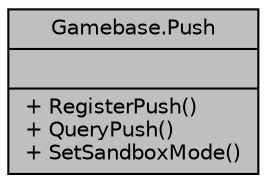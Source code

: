 digraph "Gamebase.Push"
{
  edge [fontname="Helvetica",fontsize="10",labelfontname="Helvetica",labelfontsize="10"];
  node [fontname="Helvetica",fontsize="10",shape=record];
  Node1 [label="{Gamebase.Push\n||+ RegisterPush()\l+ QueryPush()\l+ SetSandboxMode()\l}",height=0.2,width=0.4,color="black", fillcolor="grey75", style="filled", fontcolor="black"];
}
